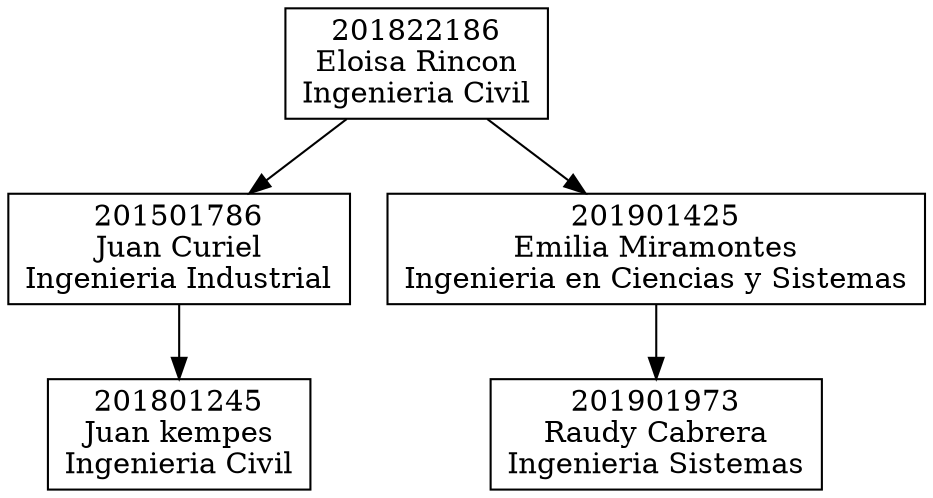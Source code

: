 digraph G{
node [shape=rectangle];
"95644983730"[label="201822186
Eloisa Rincon
Ingenieria Civil"];
"95644983730" -> "95644983712";
"95644983730" -> "95644983685";
"95644983712"[label="201501786
Juan Curiel
Ingenieria Industrial"];
"95644983712" -> "95644986655";
"95644986655"[label="201801245
Juan kempes
Ingenieria Civil"];
"95644983685"[label="201901425
Emilia Miramontes
Ingenieria en Ciencias y Sistemas"];
"95644983685" -> "95644983718";
"95644983718"[label="201901973
Raudy Cabrera
Ingenieria Sistemas"];

}